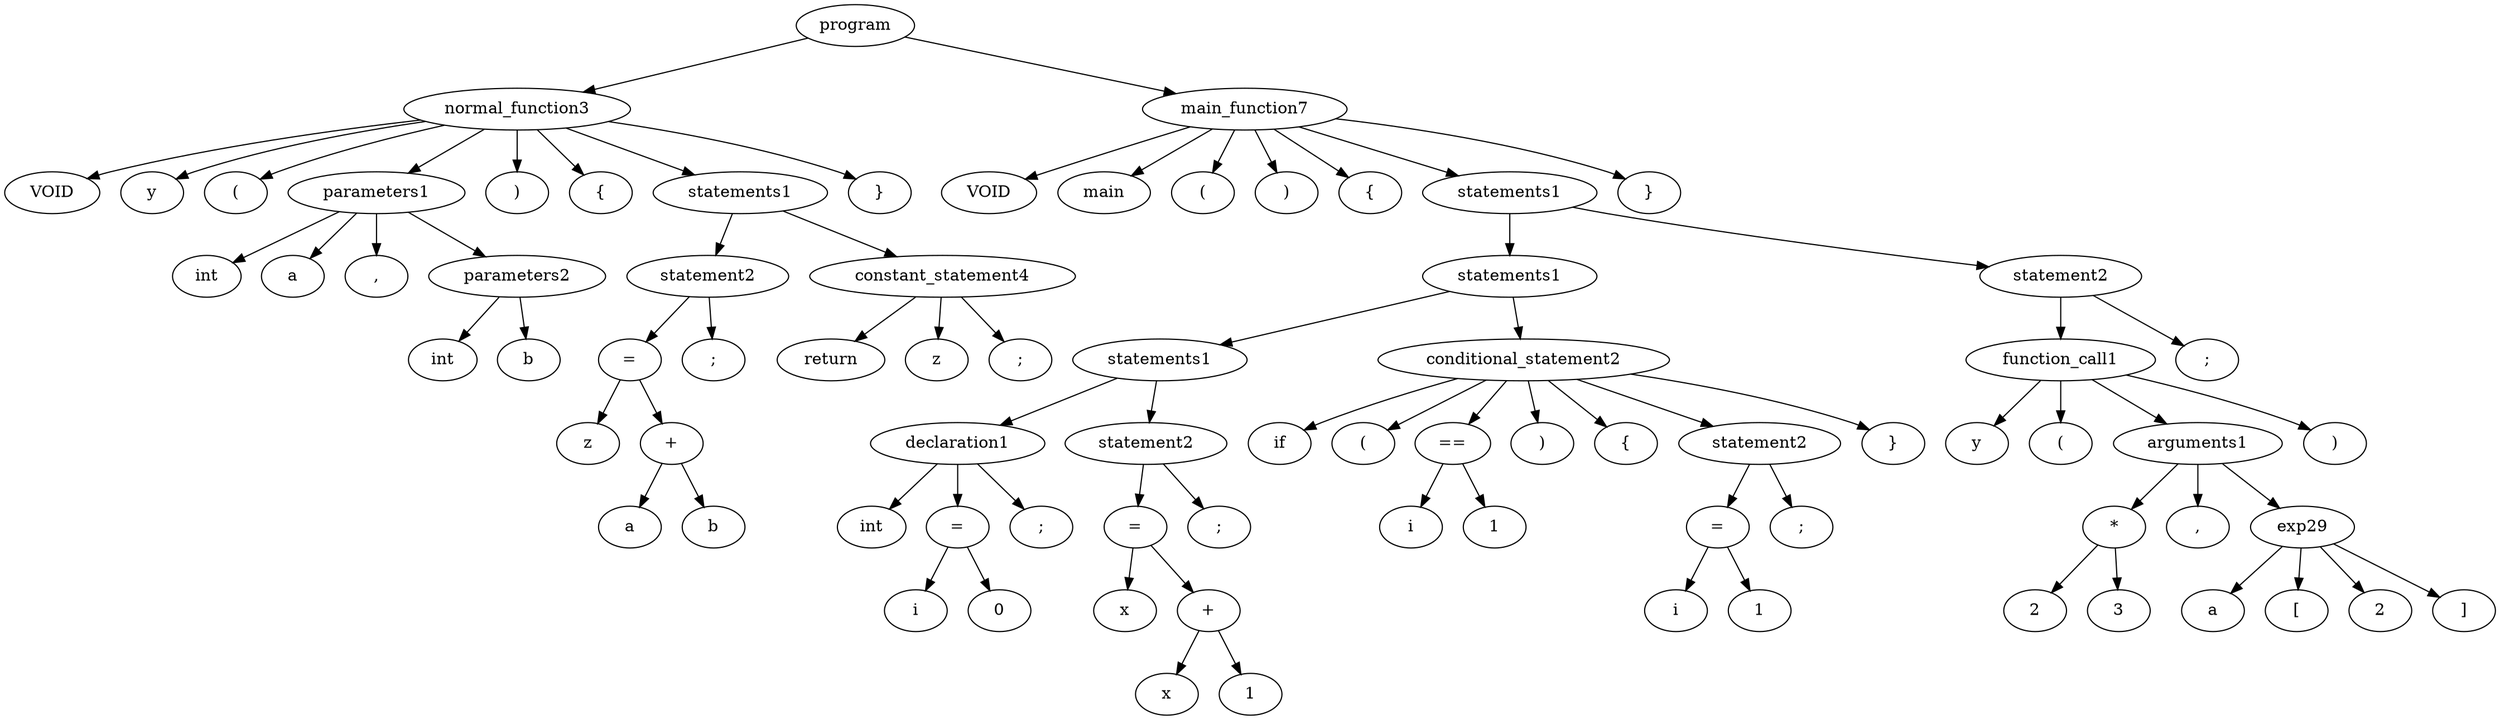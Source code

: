 strict digraph graphname {

0 [label="program"]
1 [label=" normal_function3 "]; 
0 -> 1 ; 
2 [label=" VOID "]; 
1 -> 2 ; 
3 [label=" y "]; 
1 -> 3 ; 
4 [label=" ( "]; 
1 -> 4 ; 
5 [label=" parameters1 "]; 
1 -> 5 ; 
6 [label=" int "]; 
5 -> 6 ; 
7 [label=" a "]; 
5 -> 7 ; 
8 [label=" , "]; 
5 -> 8 ; 
9 [label=" parameters2 "]; 
5 -> 9 ; 
10 [label=" int "]; 
9 -> 10 ; 
11 [label=" b "]; 
9 -> 11 ; 
12 [label=" ) "]; 
1 -> 12 ; 
13 [label=" { "]; 
1 -> 13 ; 
14 [label=" statements1 "]; 
1 -> 14 ; 
15 [label=" statement2 "]; 
14 -> 15 ; 
16 [label=" = "]; 
15 -> 16 ; 
17 [label=" z "]; 
16 -> 17 ; 
18 [label=" + "]; 
16 -> 18 ; 
19 [label=" a "]; 
18 -> 19 ; 
20 [label=" b "]; 
18 -> 20 ; 
21 [label=" ; "]; 
15 -> 21 ; 
22 [label=" constant_statement4 "]; 
14 -> 22 ; 
23 [label=" return "]; 
22 -> 23 ; 
24 [label=" z "]; 
22 -> 24 ; 
25 [label=" ; "]; 
22 -> 25 ; 
26 [label=" } "]; 
1 -> 26 ; 
27 [label=" main_function7 "]; 
0 -> 27 ; 
28 [label=" VOID "]; 
27 -> 28 ; 
29 [label=" main "]; 
27 -> 29 ; 
30 [label=" ( "]; 
27 -> 30 ; 
31 [label=" ) "]; 
27 -> 31 ; 
32 [label=" { "]; 
27 -> 32 ; 
33 [label=" statements1 "]; 
27 -> 33 ; 
34 [label=" statements1 "]; 
33 -> 34 ; 
35 [label=" statements1 "]; 
34 -> 35 ; 
36 [label=" declaration1 "]; 
35 -> 36 ; 
37 [label=" int "]; 
36 -> 37 ; 
38 [label=" = "]; 
36 -> 38 ; 
39 [label=" i "]; 
38 -> 39 ; 
40 [label=" 0 "]; 
38 -> 40 ; 
41 [label=" ; "]; 
36 -> 41 ; 
42 [label=" statement2 "]; 
35 -> 42 ; 
43 [label=" = "]; 
42 -> 43 ; 
44 [label=" x "]; 
43 -> 44 ; 
45 [label=" + "]; 
43 -> 45 ; 
46 [label=" x "]; 
45 -> 46 ; 
47 [label=" 1 "]; 
45 -> 47 ; 
48 [label=" ; "]; 
42 -> 48 ; 
49 [label=" conditional_statement2 "]; 
34 -> 49 ; 
50 [label=" if "]; 
49 -> 50 ; 
51 [label=" ( "]; 
49 -> 51 ; 
52 [label=" == "]; 
49 -> 52 ; 
53 [label=" i "]; 
52 -> 53 ; 
54 [label=" 1 "]; 
52 -> 54 ; 
55 [label=" ) "]; 
49 -> 55 ; 
56 [label=" { "]; 
49 -> 56 ; 
57 [label=" statement2 "]; 
49 -> 57 ; 
58 [label=" = "]; 
57 -> 58 ; 
59 [label=" i "]; 
58 -> 59 ; 
60 [label=" 1 "]; 
58 -> 60 ; 
61 [label=" ; "]; 
57 -> 61 ; 
62 [label=" } "]; 
49 -> 62 ; 
63 [label=" statement2 "]; 
33 -> 63 ; 
64 [label=" function_call1 "]; 
63 -> 64 ; 
65 [label=" y "]; 
64 -> 65 ; 
66 [label=" ( "]; 
64 -> 66 ; 
67 [label=" arguments1 "]; 
64 -> 67 ; 
68 [label=" * "]; 
67 -> 68 ; 
69 [label=" 2 "]; 
68 -> 69 ; 
70 [label=" 3 "]; 
68 -> 70 ; 
71 [label=" , "]; 
67 -> 71 ; 
72 [label=" exp29 "]; 
67 -> 72 ; 
73 [label=" a "]; 
72 -> 73 ; 
74 [label=" [ "]; 
72 -> 74 ; 
75 [label=" 2 "]; 
72 -> 75 ; 
76 [label=" ] "]; 
72 -> 76 ; 
77 [label=" ) "]; 
64 -> 77 ; 
78 [label=" ; "]; 
63 -> 78 ; 
79 [label=" } "]; 
27 -> 79 ; 


}